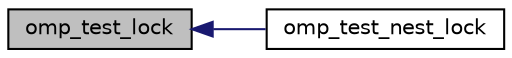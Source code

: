digraph "omp_test_lock"
{
  edge [fontname="Helvetica",fontsize="10",labelfontname="Helvetica",labelfontsize="10"];
  node [fontname="Helvetica",fontsize="10",shape=record];
  rankdir="LR";
  Node1 [label="omp_test_lock",height=0.2,width=0.4,color="black", fillcolor="grey75", style="filled", fontcolor="black"];
  Node1 -> Node2 [dir="back",color="midnightblue",fontsize="10",style="solid",fontname="Helvetica"];
  Node2 [label="omp_test_nest_lock",height=0.2,width=0.4,color="black", fillcolor="white", style="filled",URL="$tomp__lock_8c.html#a9aa783de4d24047b1c883a1166cc43c9",tooltip="Attempt to set the nested lock. "];
}
